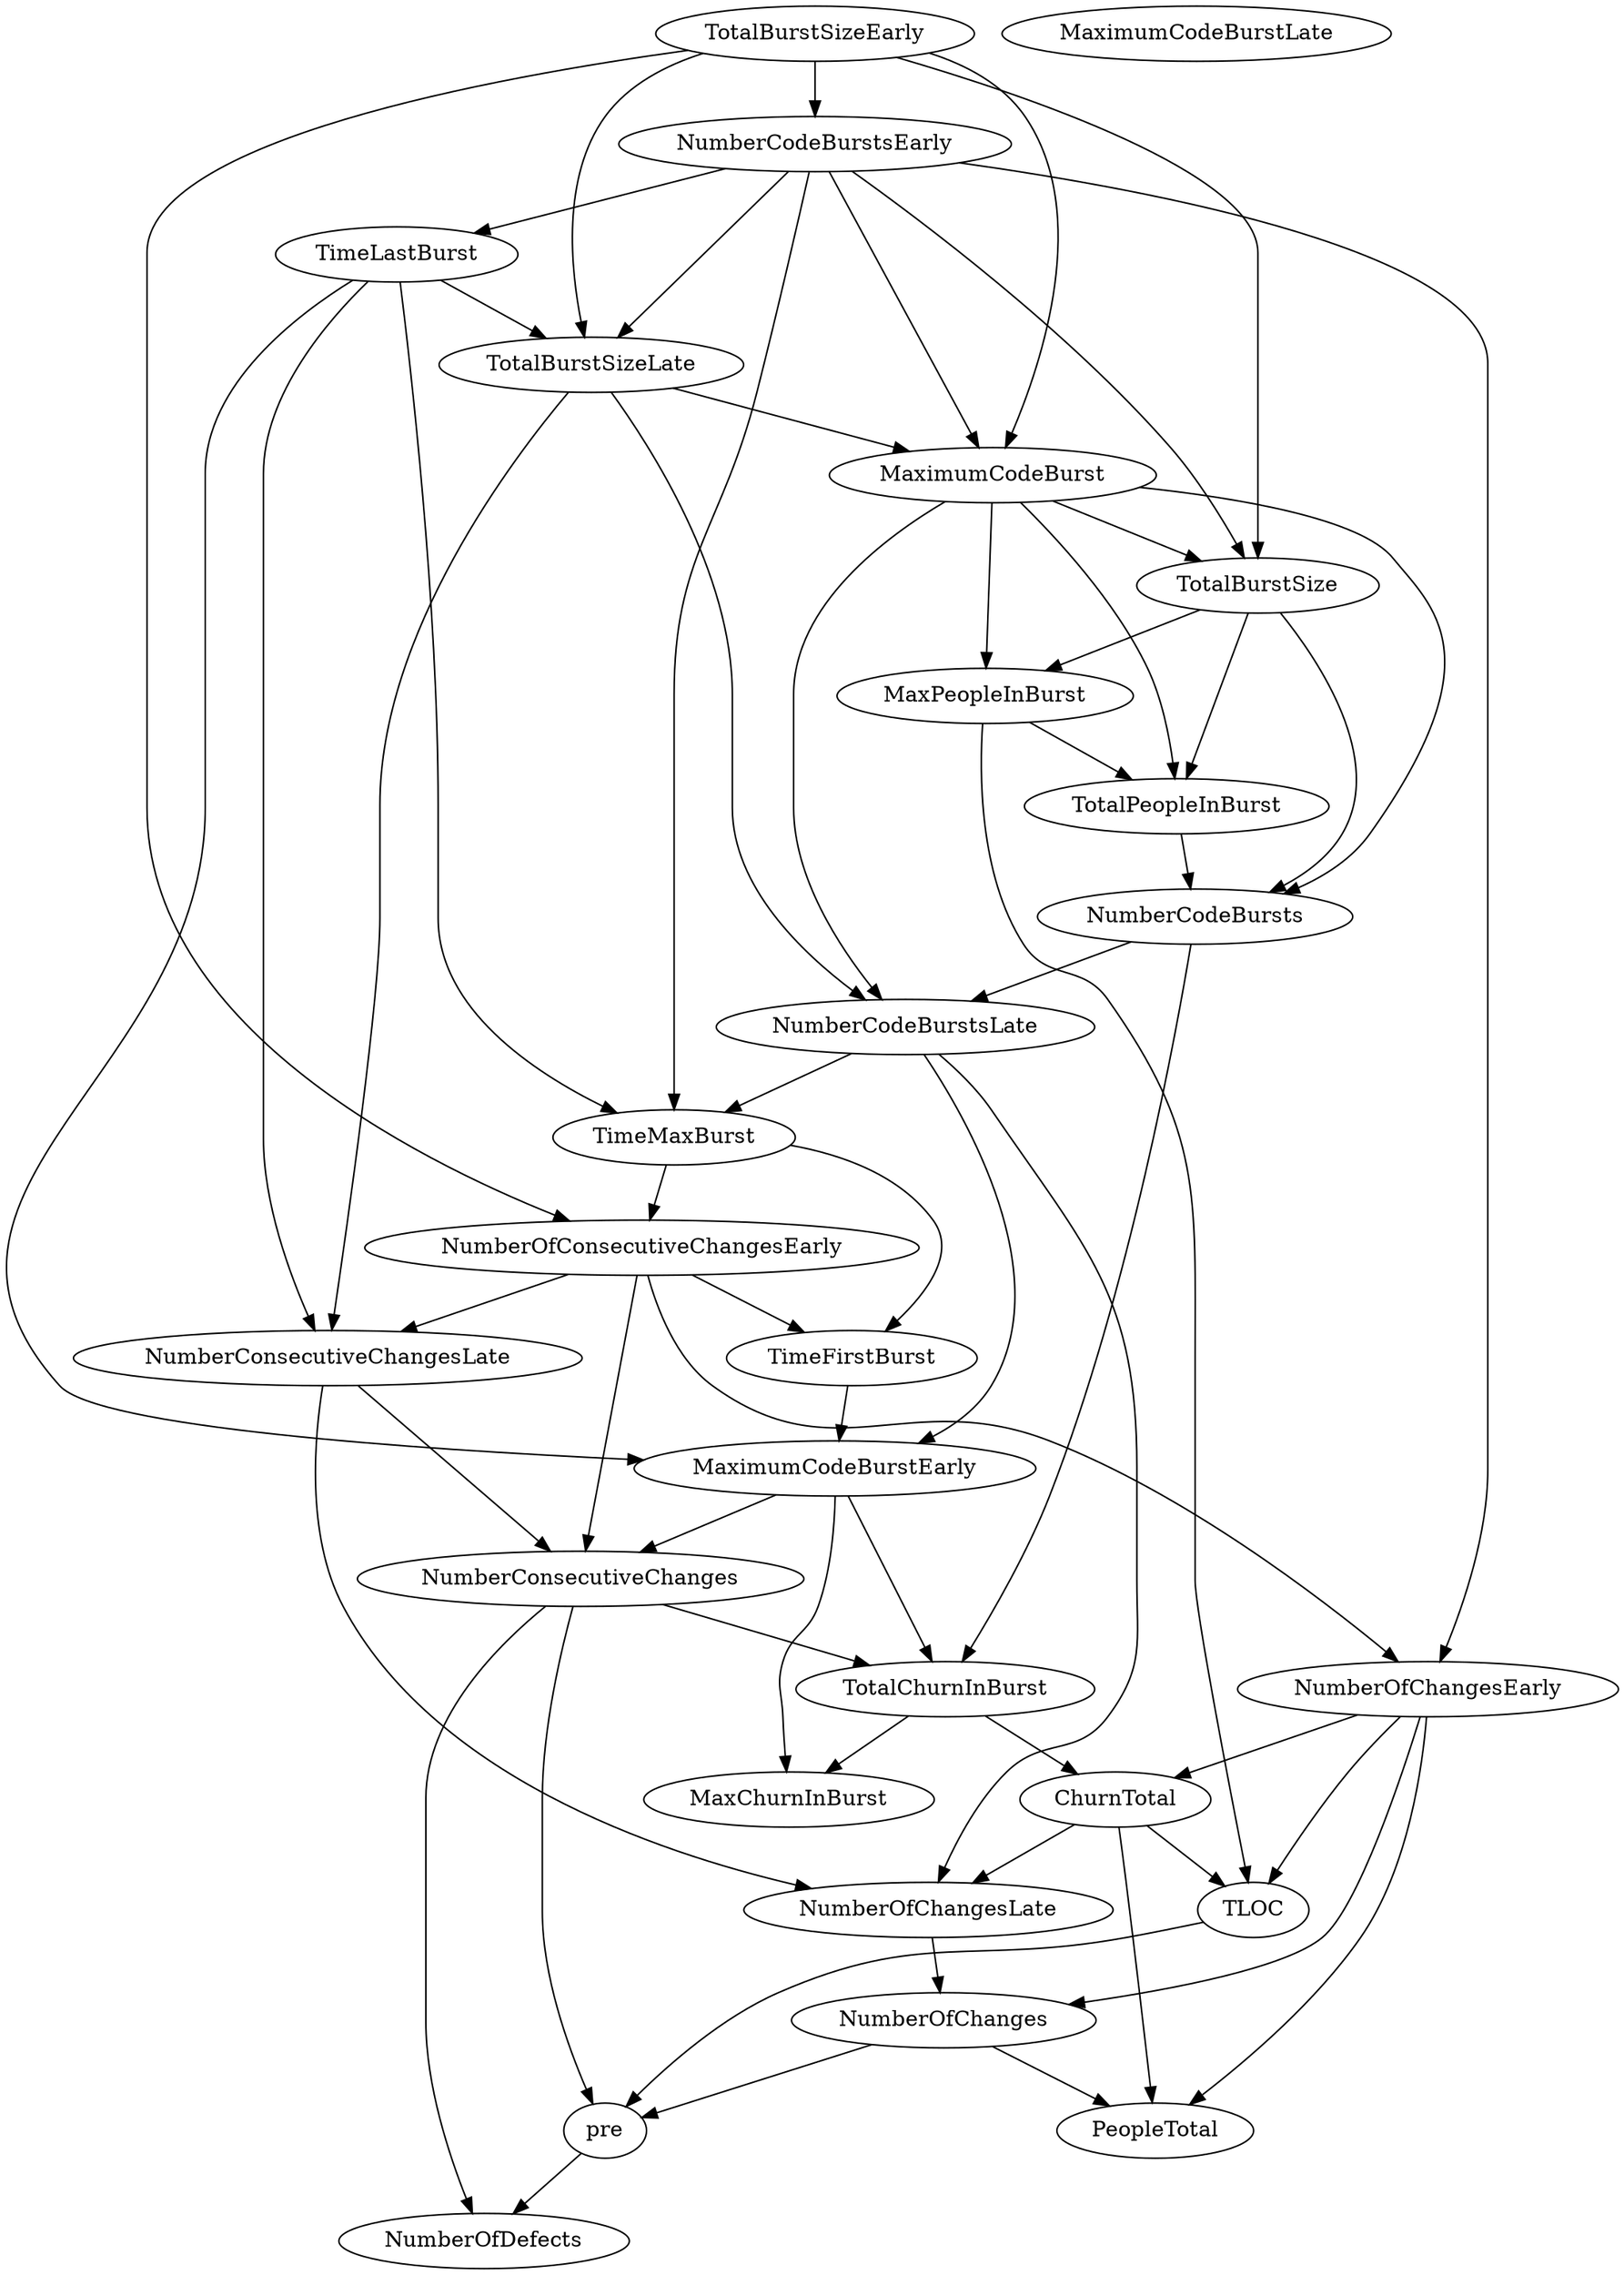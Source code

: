 digraph {
   TotalPeopleInBurst;
   MaximumCodeBurstLate;
   NumberOfChanges;
   MaxPeopleInBurst;
   TotalBurstSizeLate;
   NumberCodeBurstsLate;
   NumberOfChangesLate;
   NumberOfChangesEarly;
   MaxChurnInBurst;
   MaximumCodeBurstEarly;
   NumberCodeBurstsEarly;
   TimeFirstBurst;
   TotalChurnInBurst;
   ChurnTotal;
   MaximumCodeBurst;
   NumberOfConsecutiveChangesEarly;
   NumberConsecutiveChangesLate;
   TotalBurstSizeEarly;
   TotalBurstSize;
   TimeMaxBurst;
   NumberConsecutiveChanges;
   TimeLastBurst;
   NumberCodeBursts;
   PeopleTotal;
   pre;
   NumberOfDefects;
   TLOC;
   TotalPeopleInBurst -> NumberCodeBursts;
   NumberOfChanges -> PeopleTotal;
   NumberOfChanges -> pre;
   MaxPeopleInBurst -> TotalPeopleInBurst;
   MaxPeopleInBurst -> TLOC;
   TotalBurstSizeLate -> NumberCodeBurstsLate;
   TotalBurstSizeLate -> MaximumCodeBurst;
   TotalBurstSizeLate -> NumberConsecutiveChangesLate;
   NumberCodeBurstsLate -> NumberOfChangesLate;
   NumberCodeBurstsLate -> MaximumCodeBurstEarly;
   NumberCodeBurstsLate -> TimeMaxBurst;
   NumberOfChangesLate -> NumberOfChanges;
   NumberOfChangesEarly -> NumberOfChanges;
   NumberOfChangesEarly -> ChurnTotal;
   NumberOfChangesEarly -> PeopleTotal;
   NumberOfChangesEarly -> TLOC;
   MaximumCodeBurstEarly -> MaxChurnInBurst;
   MaximumCodeBurstEarly -> TotalChurnInBurst;
   MaximumCodeBurstEarly -> NumberConsecutiveChanges;
   NumberCodeBurstsEarly -> TotalBurstSizeLate;
   NumberCodeBurstsEarly -> NumberOfChangesEarly;
   NumberCodeBurstsEarly -> MaximumCodeBurst;
   NumberCodeBurstsEarly -> TotalBurstSize;
   NumberCodeBurstsEarly -> TimeMaxBurst;
   NumberCodeBurstsEarly -> TimeLastBurst;
   TimeFirstBurst -> MaximumCodeBurstEarly;
   TotalChurnInBurst -> MaxChurnInBurst;
   TotalChurnInBurst -> ChurnTotal;
   ChurnTotal -> NumberOfChangesLate;
   ChurnTotal -> PeopleTotal;
   ChurnTotal -> TLOC;
   MaximumCodeBurst -> TotalPeopleInBurst;
   MaximumCodeBurst -> MaxPeopleInBurst;
   MaximumCodeBurst -> NumberCodeBurstsLate;
   MaximumCodeBurst -> TotalBurstSize;
   MaximumCodeBurst -> NumberCodeBursts;
   NumberOfConsecutiveChangesEarly -> NumberOfChangesEarly;
   NumberOfConsecutiveChangesEarly -> TimeFirstBurst;
   NumberOfConsecutiveChangesEarly -> NumberConsecutiveChangesLate;
   NumberOfConsecutiveChangesEarly -> NumberConsecutiveChanges;
   NumberConsecutiveChangesLate -> NumberOfChangesLate;
   NumberConsecutiveChangesLate -> NumberConsecutiveChanges;
   TotalBurstSizeEarly -> TotalBurstSizeLate;
   TotalBurstSizeEarly -> NumberCodeBurstsEarly;
   TotalBurstSizeEarly -> MaximumCodeBurst;
   TotalBurstSizeEarly -> NumberOfConsecutiveChangesEarly;
   TotalBurstSizeEarly -> TotalBurstSize;
   TotalBurstSize -> TotalPeopleInBurst;
   TotalBurstSize -> MaxPeopleInBurst;
   TotalBurstSize -> NumberCodeBursts;
   TimeMaxBurst -> TimeFirstBurst;
   TimeMaxBurst -> NumberOfConsecutiveChangesEarly;
   NumberConsecutiveChanges -> TotalChurnInBurst;
   NumberConsecutiveChanges -> pre;
   NumberConsecutiveChanges -> NumberOfDefects;
   TimeLastBurst -> TotalBurstSizeLate;
   TimeLastBurst -> MaximumCodeBurstEarly;
   TimeLastBurst -> NumberConsecutiveChangesLate;
   TimeLastBurst -> TimeMaxBurst;
   NumberCodeBursts -> NumberCodeBurstsLate;
   NumberCodeBursts -> TotalChurnInBurst;
   pre -> NumberOfDefects;
   TLOC -> pre;
}
